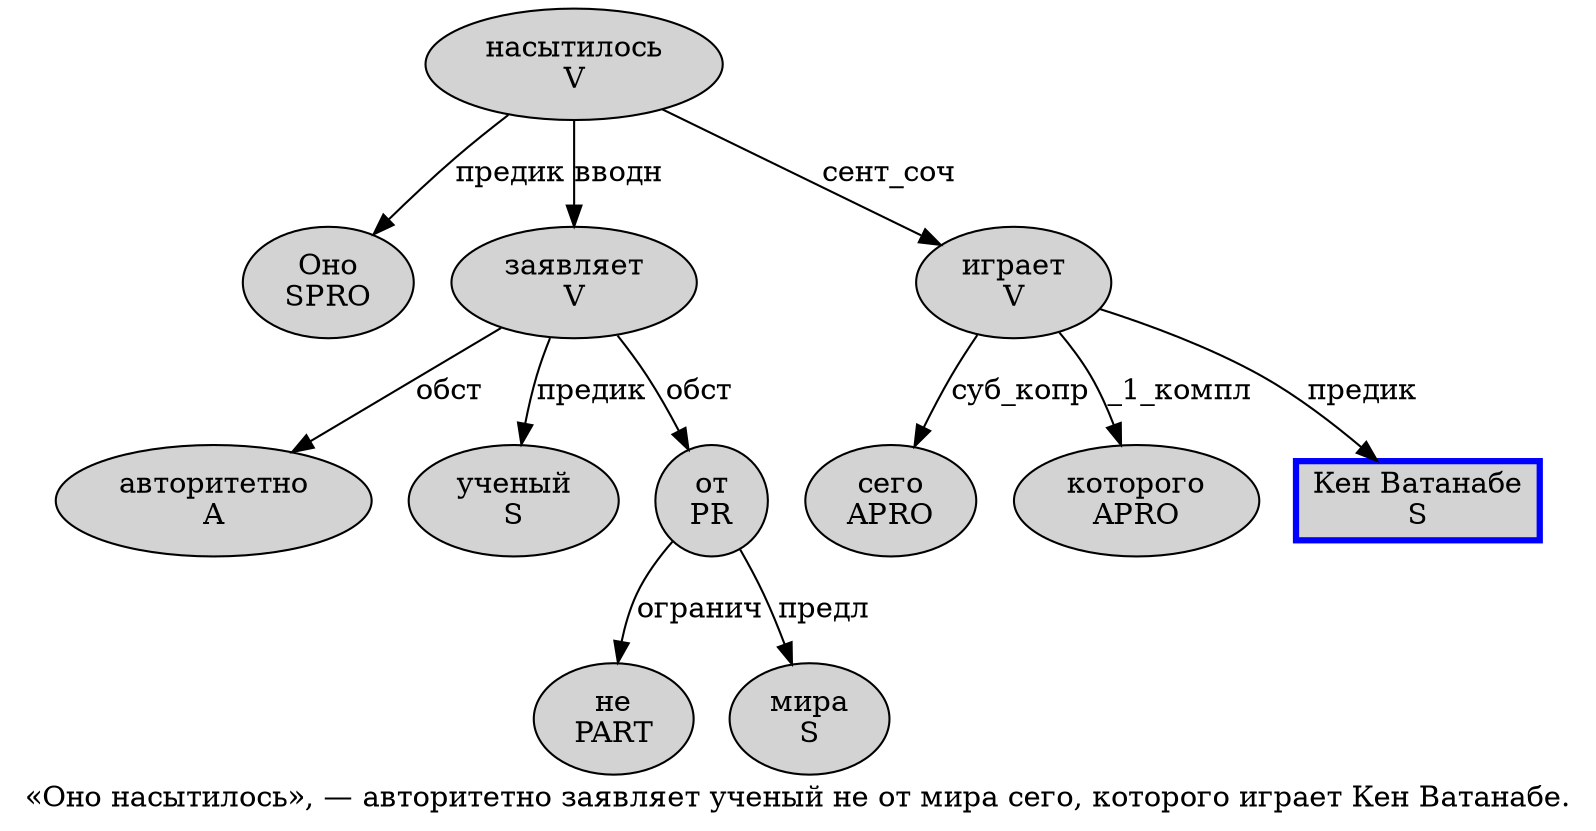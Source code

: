 digraph SENTENCE_4526 {
	graph [label="«Оно насытилось», — авторитетно заявляет ученый не от мира сего, которого играет Кен Ватанабе."]
	node [style=filled]
		1 [label="Оно
SPRO" color="" fillcolor=lightgray penwidth=1 shape=ellipse]
		2 [label="насытилось
V" color="" fillcolor=lightgray penwidth=1 shape=ellipse]
		6 [label="авторитетно
A" color="" fillcolor=lightgray penwidth=1 shape=ellipse]
		7 [label="заявляет
V" color="" fillcolor=lightgray penwidth=1 shape=ellipse]
		8 [label="ученый
S" color="" fillcolor=lightgray penwidth=1 shape=ellipse]
		9 [label="не
PART" color="" fillcolor=lightgray penwidth=1 shape=ellipse]
		10 [label="от
PR" color="" fillcolor=lightgray penwidth=1 shape=ellipse]
		11 [label="мира
S" color="" fillcolor=lightgray penwidth=1 shape=ellipse]
		12 [label="сего
APRO" color="" fillcolor=lightgray penwidth=1 shape=ellipse]
		14 [label="которого
APRO" color="" fillcolor=lightgray penwidth=1 shape=ellipse]
		15 [label="играет
V" color="" fillcolor=lightgray penwidth=1 shape=ellipse]
		16 [label="Кен Ватанабе
S" color=blue fillcolor=lightgray penwidth=3 shape=box]
			7 -> 6 [label="обст"]
			7 -> 8 [label="предик"]
			7 -> 10 [label="обст"]
			15 -> 12 [label="суб_копр"]
			15 -> 14 [label="_1_компл"]
			15 -> 16 [label="предик"]
			10 -> 9 [label="огранич"]
			10 -> 11 [label="предл"]
			2 -> 1 [label="предик"]
			2 -> 7 [label="вводн"]
			2 -> 15 [label="сент_соч"]
}